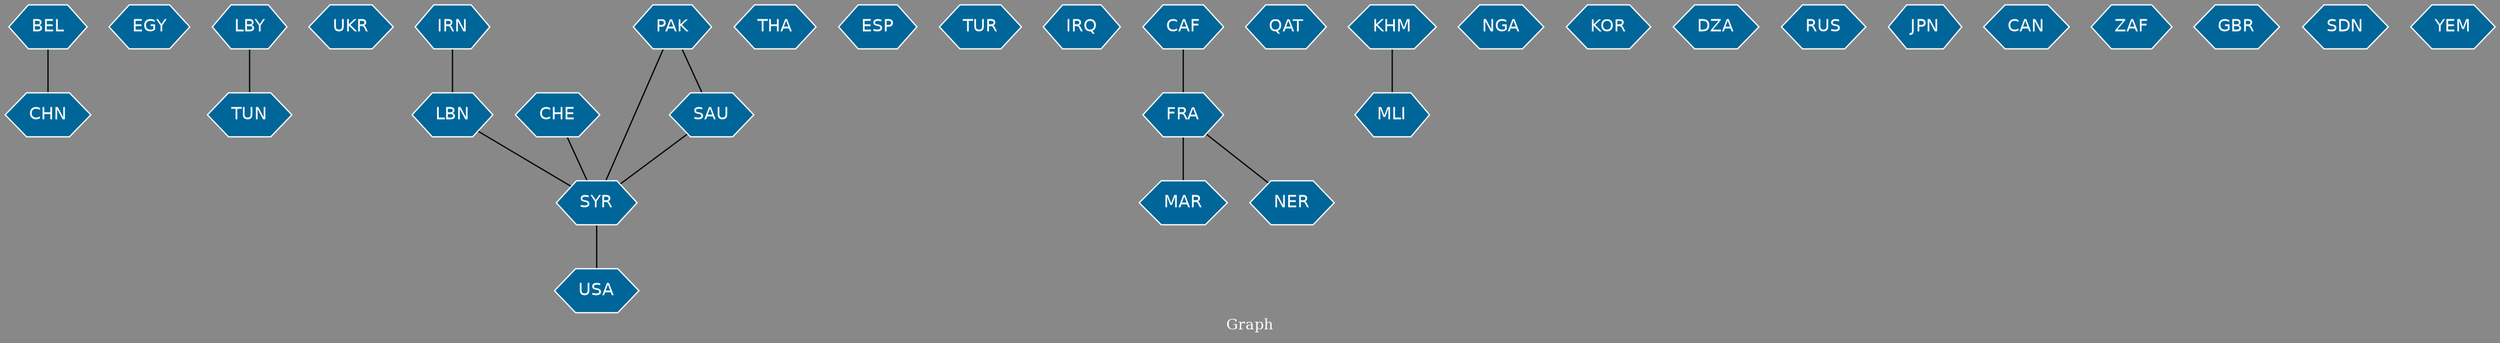 // Countries together in item graph
graph {
	graph [bgcolor="#888888" fontcolor=white fontsize=12 label="Graph" outputorder=edgesfirst overlap=prism]
	node [color=white fillcolor="#006699" fontcolor=white fontname=Helvetica shape=hexagon style=filled]
	edge [arrowhead=open color=black fontcolor=white fontname=Courier fontsize=12]
		CHN [label=CHN]
		BEL [label=BEL]
		EGY [label=EGY]
		LBY [label=LBY]
		UKR [label=UKR]
		IRN [label=IRN]
		LBN [label=LBN]
		THA [label=THA]
		SYR [label=SYR]
		ESP [label=ESP]
		TUR [label=TUR]
		IRQ [label=IRQ]
		TUN [label=TUN]
		CAF [label=CAF]
		QAT [label=QAT]
		MLI [label=MLI]
		KHM [label=KHM]
		FRA [label=FRA]
		USA [label=USA]
		NGA [label=NGA]
		MAR [label=MAR]
		KOR [label=KOR]
		CHE [label=CHE]
		NER [label=NER]
		PAK [label=PAK]
		DZA [label=DZA]
		RUS [label=RUS]
		JPN [label=JPN]
		CAN [label=CAN]
		ZAF [label=ZAF]
		GBR [label=GBR]
		SDN [label=SDN]
		YEM [label=YEM]
		SAU [label=SAU]
			SYR -- USA [weight=1]
			FRA -- NER [weight=1]
			LBY -- TUN [weight=1]
			CHE -- SYR [weight=1]
			LBN -- SYR [weight=1]
			SAU -- SYR [weight=1]
			PAK -- SYR [weight=1]
			FRA -- MAR [weight=2]
			PAK -- SAU [weight=1]
			KHM -- MLI [weight=1]
			CAF -- FRA [weight=1]
			IRN -- LBN [weight=1]
			BEL -- CHN [weight=1]
}